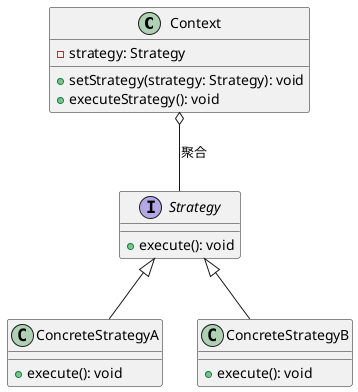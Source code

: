 @startuml
class Context {
    -strategy: Strategy
    +setStrategy(strategy: Strategy): void
    +executeStrategy(): void
}

interface Strategy {
    +execute(): void
}

class ConcreteStrategyA {
    +execute(): void
}

class ConcreteStrategyB {
    +execute(): void
}

Context o-- Strategy : 聚合
Strategy <|-- ConcreteStrategyA
Strategy <|-- ConcreteStrategyB

@enduml
